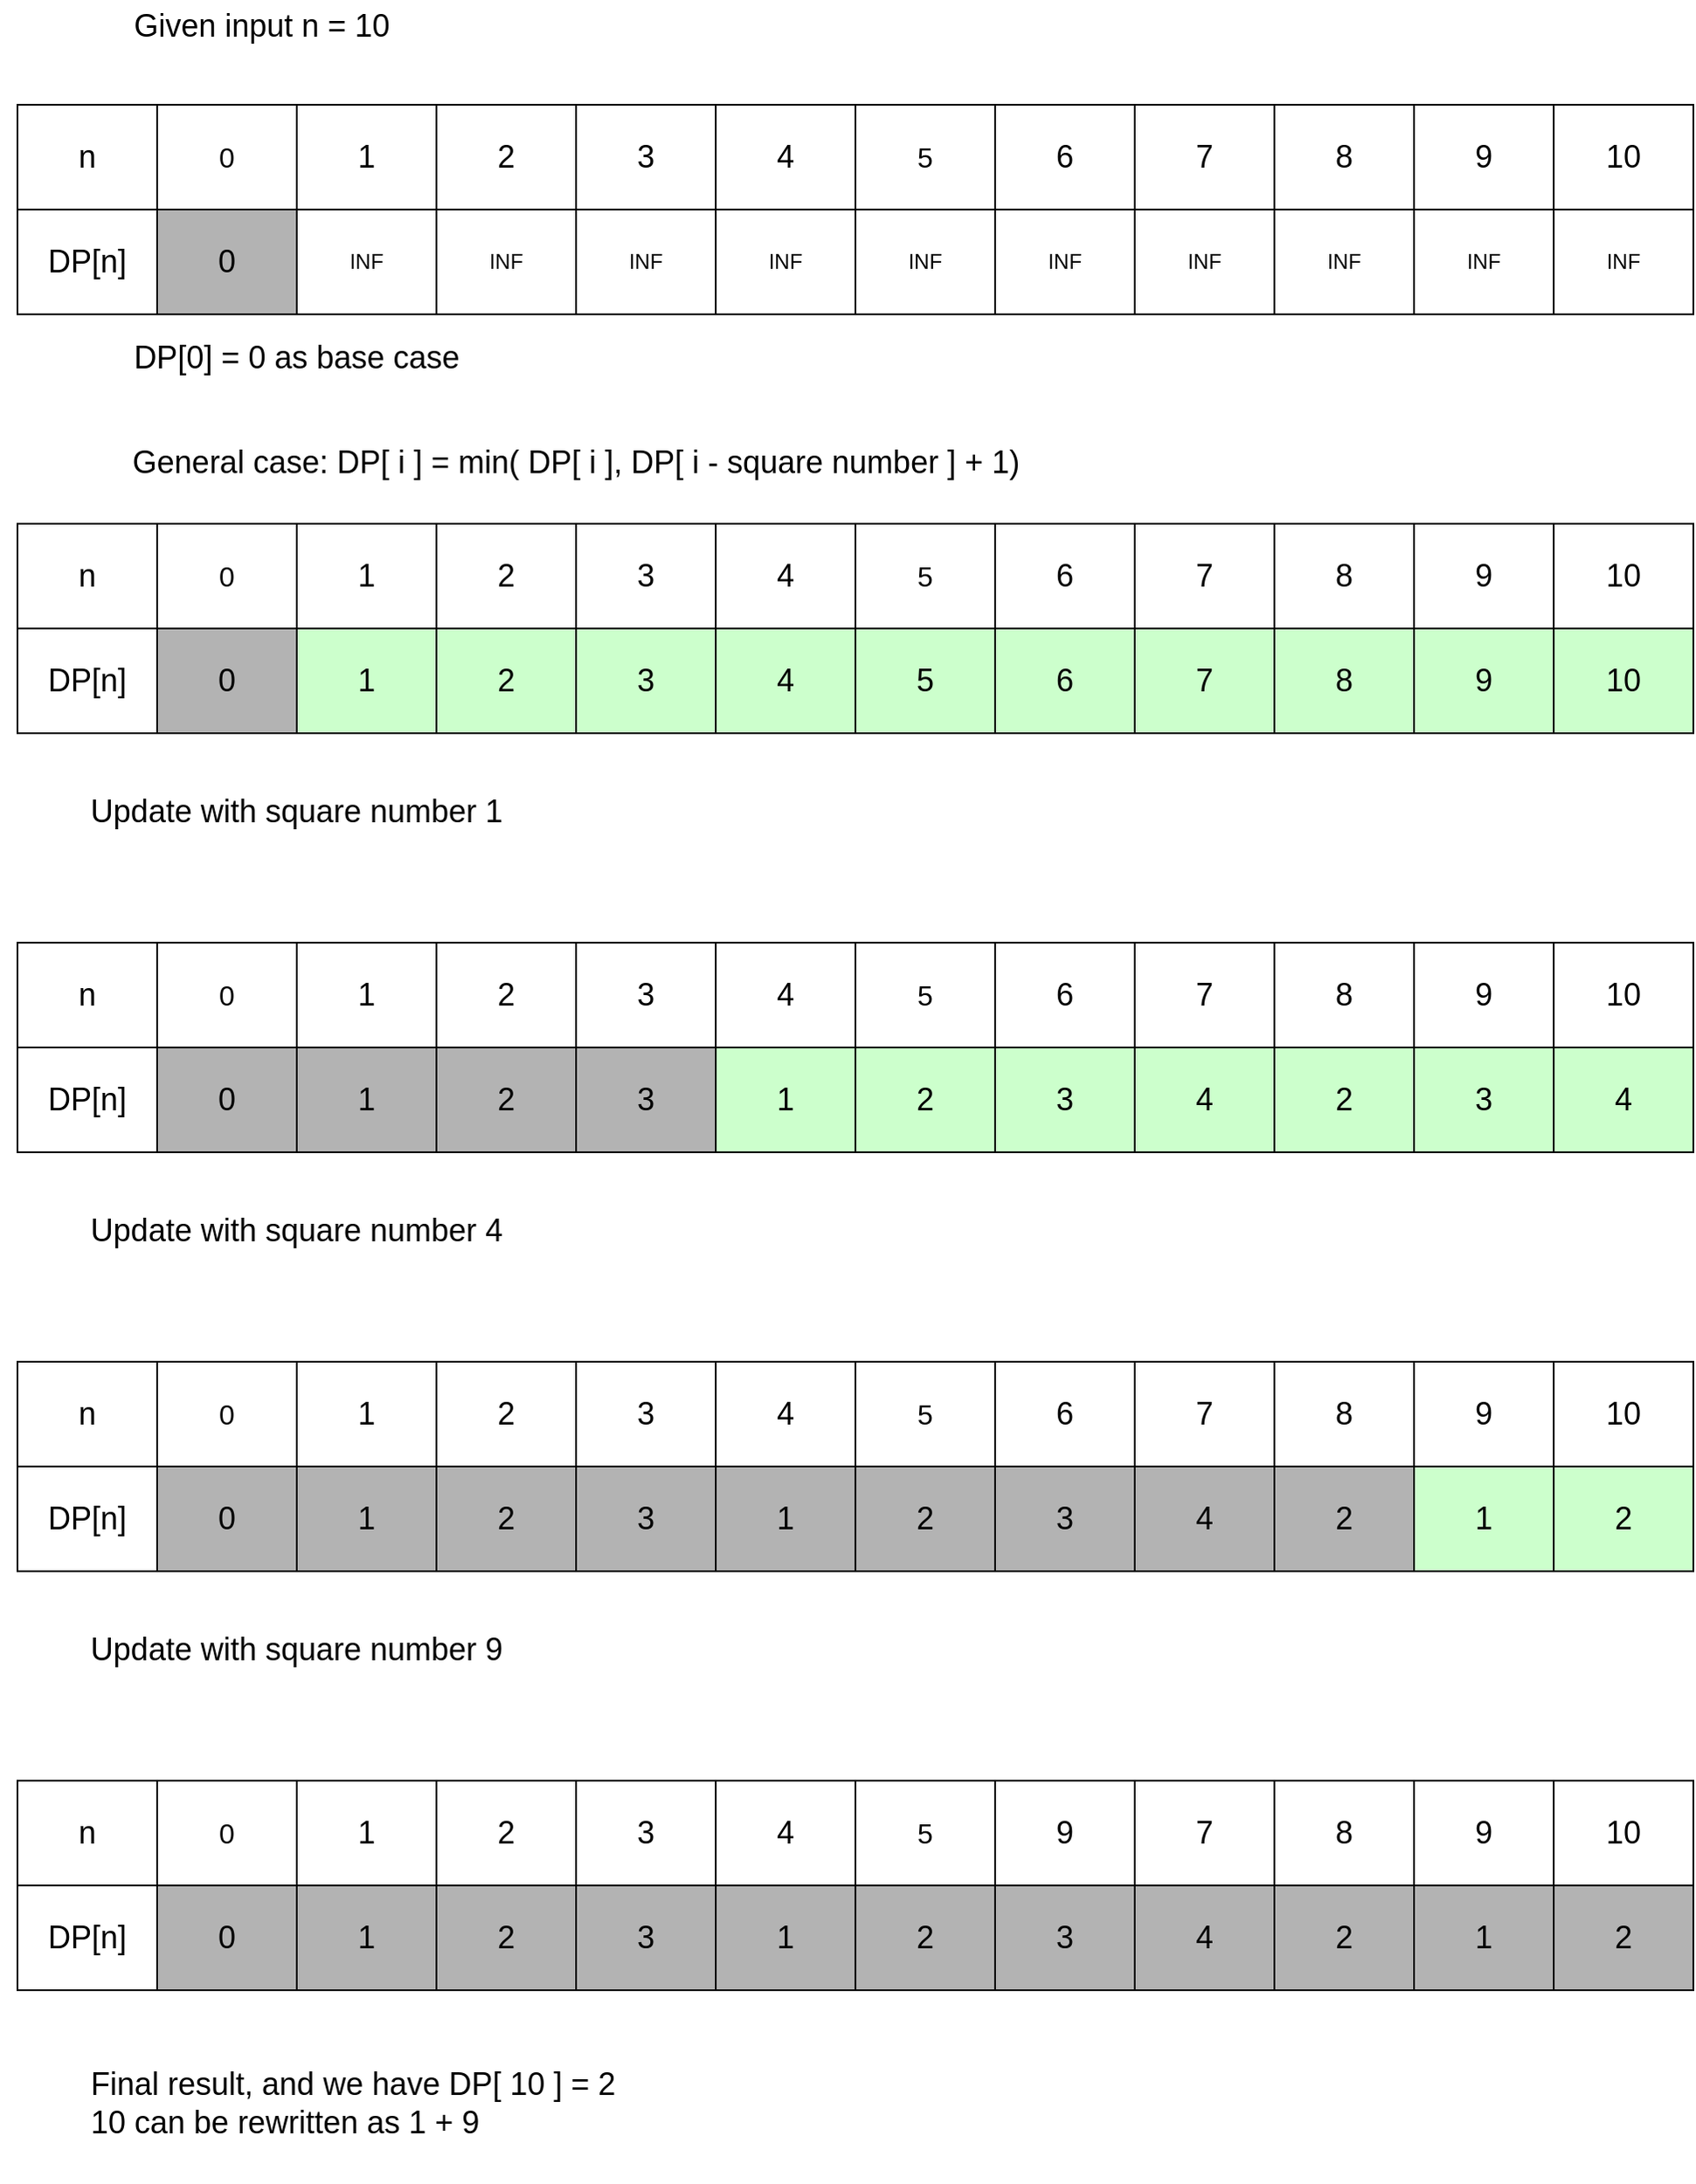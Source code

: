 <mxfile version="20.4.1" type="github">
  <diagram id="bzXkpVeRDAyWLx01-KMB" name="第 1 页">
    <mxGraphModel dx="1391" dy="1848" grid="1" gridSize="10" guides="1" tooltips="1" connect="1" arrows="1" fold="1" page="1" pageScale="1" pageWidth="827" pageHeight="1169" math="0" shadow="0">
      <root>
        <mxCell id="0" />
        <mxCell id="1" parent="0" />
        <mxCell id="HAJfXYV0SiTOhu1iDh2g-1" value="&lt;font size=&quot;3&quot;&gt;0&lt;/font&gt;" style="rounded=0;whiteSpace=wrap;html=1;" vertex="1" parent="1">
          <mxGeometry x="120" y="40" width="80" height="60" as="geometry" />
        </mxCell>
        <mxCell id="HAJfXYV0SiTOhu1iDh2g-2" value="&lt;font style=&quot;font-size: 18px;&quot;&gt;1&lt;/font&gt;" style="rounded=0;whiteSpace=wrap;html=1;" vertex="1" parent="1">
          <mxGeometry x="200" y="40" width="80" height="60" as="geometry" />
        </mxCell>
        <mxCell id="HAJfXYV0SiTOhu1iDh2g-3" value="&lt;font style=&quot;font-size: 18px;&quot;&gt;2&lt;/font&gt;" style="rounded=0;whiteSpace=wrap;html=1;" vertex="1" parent="1">
          <mxGeometry x="280" y="40" width="80" height="60" as="geometry" />
        </mxCell>
        <mxCell id="HAJfXYV0SiTOhu1iDh2g-4" value="&lt;font style=&quot;font-size: 18px;&quot;&gt;3&lt;/font&gt;" style="rounded=0;whiteSpace=wrap;html=1;" vertex="1" parent="1">
          <mxGeometry x="360" y="40" width="80" height="60" as="geometry" />
        </mxCell>
        <mxCell id="HAJfXYV0SiTOhu1iDh2g-5" value="&lt;font style=&quot;font-size: 18px;&quot;&gt;4&lt;/font&gt;" style="rounded=0;whiteSpace=wrap;html=1;" vertex="1" parent="1">
          <mxGeometry x="440" y="40" width="80" height="60" as="geometry" />
        </mxCell>
        <mxCell id="HAJfXYV0SiTOhu1iDh2g-11" value="&lt;font style=&quot;font-size: 18px;&quot;&gt;0&lt;/font&gt;" style="rounded=0;whiteSpace=wrap;html=1;fillColor=#B3B3B3;" vertex="1" parent="1">
          <mxGeometry x="120" y="100" width="80" height="60" as="geometry" />
        </mxCell>
        <mxCell id="HAJfXYV0SiTOhu1iDh2g-12" value="INF" style="rounded=0;whiteSpace=wrap;html=1;" vertex="1" parent="1">
          <mxGeometry x="200" y="100" width="80" height="60" as="geometry" />
        </mxCell>
        <mxCell id="HAJfXYV0SiTOhu1iDh2g-13" value="INF" style="rounded=0;whiteSpace=wrap;html=1;" vertex="1" parent="1">
          <mxGeometry x="280" y="100" width="80" height="60" as="geometry" />
        </mxCell>
        <mxCell id="HAJfXYV0SiTOhu1iDh2g-21" value="&lt;font style=&quot;font-size: 18px;&quot;&gt;n&lt;/font&gt;" style="rounded=0;whiteSpace=wrap;html=1;" vertex="1" parent="1">
          <mxGeometry x="40" y="40" width="80" height="60" as="geometry" />
        </mxCell>
        <mxCell id="HAJfXYV0SiTOhu1iDh2g-22" value="&lt;font style=&quot;font-size: 18px;&quot;&gt;DP[n]&lt;/font&gt;" style="rounded=0;whiteSpace=wrap;html=1;" vertex="1" parent="1">
          <mxGeometry x="40" y="100" width="80" height="60" as="geometry" />
        </mxCell>
        <mxCell id="HAJfXYV0SiTOhu1iDh2g-23" value="&lt;font size=&quot;3&quot;&gt;5&lt;/font&gt;" style="rounded=0;whiteSpace=wrap;html=1;" vertex="1" parent="1">
          <mxGeometry x="520" y="40" width="80" height="60" as="geometry" />
        </mxCell>
        <mxCell id="HAJfXYV0SiTOhu1iDh2g-24" value="&lt;font style=&quot;font-size: 18px;&quot;&gt;6&lt;/font&gt;" style="rounded=0;whiteSpace=wrap;html=1;" vertex="1" parent="1">
          <mxGeometry x="600" y="40" width="80" height="60" as="geometry" />
        </mxCell>
        <mxCell id="HAJfXYV0SiTOhu1iDh2g-25" value="&lt;font style=&quot;font-size: 18px;&quot;&gt;7&lt;/font&gt;" style="rounded=0;whiteSpace=wrap;html=1;" vertex="1" parent="1">
          <mxGeometry x="680" y="40" width="80" height="60" as="geometry" />
        </mxCell>
        <mxCell id="HAJfXYV0SiTOhu1iDh2g-26" value="&lt;font style=&quot;font-size: 18px;&quot;&gt;8&lt;/font&gt;" style="rounded=0;whiteSpace=wrap;html=1;" vertex="1" parent="1">
          <mxGeometry x="760" y="40" width="80" height="60" as="geometry" />
        </mxCell>
        <mxCell id="HAJfXYV0SiTOhu1iDh2g-27" value="&lt;font style=&quot;font-size: 18px;&quot;&gt;9&lt;/font&gt;" style="rounded=0;whiteSpace=wrap;html=1;" vertex="1" parent="1">
          <mxGeometry x="840" y="40" width="80" height="60" as="geometry" />
        </mxCell>
        <mxCell id="HAJfXYV0SiTOhu1iDh2g-33" value="INF" style="rounded=0;whiteSpace=wrap;html=1;" vertex="1" parent="1">
          <mxGeometry x="360" y="100" width="80" height="60" as="geometry" />
        </mxCell>
        <mxCell id="HAJfXYV0SiTOhu1iDh2g-34" value="INF" style="rounded=0;whiteSpace=wrap;html=1;" vertex="1" parent="1">
          <mxGeometry x="440" y="100" width="80" height="60" as="geometry" />
        </mxCell>
        <mxCell id="HAJfXYV0SiTOhu1iDh2g-35" value="INF" style="rounded=0;whiteSpace=wrap;html=1;" vertex="1" parent="1">
          <mxGeometry x="520" y="100" width="80" height="60" as="geometry" />
        </mxCell>
        <mxCell id="HAJfXYV0SiTOhu1iDh2g-36" value="INF" style="rounded=0;whiteSpace=wrap;html=1;" vertex="1" parent="1">
          <mxGeometry x="600" y="100" width="80" height="60" as="geometry" />
        </mxCell>
        <mxCell id="HAJfXYV0SiTOhu1iDh2g-37" value="INF" style="rounded=0;whiteSpace=wrap;html=1;" vertex="1" parent="1">
          <mxGeometry x="680" y="100" width="80" height="60" as="geometry" />
        </mxCell>
        <mxCell id="HAJfXYV0SiTOhu1iDh2g-38" value="INF" style="rounded=0;whiteSpace=wrap;html=1;" vertex="1" parent="1">
          <mxGeometry x="760" y="100" width="80" height="60" as="geometry" />
        </mxCell>
        <mxCell id="HAJfXYV0SiTOhu1iDh2g-39" value="INF" style="rounded=0;whiteSpace=wrap;html=1;" vertex="1" parent="1">
          <mxGeometry x="840" y="100" width="80" height="60" as="geometry" />
        </mxCell>
        <mxCell id="HAJfXYV0SiTOhu1iDh2g-41" value="&lt;font size=&quot;3&quot;&gt;0&lt;/font&gt;" style="rounded=0;whiteSpace=wrap;html=1;" vertex="1" parent="1">
          <mxGeometry x="120" y="280" width="80" height="60" as="geometry" />
        </mxCell>
        <mxCell id="HAJfXYV0SiTOhu1iDh2g-42" value="&lt;font style=&quot;font-size: 18px;&quot;&gt;1&lt;/font&gt;" style="rounded=0;whiteSpace=wrap;html=1;" vertex="1" parent="1">
          <mxGeometry x="200" y="280" width="80" height="60" as="geometry" />
        </mxCell>
        <mxCell id="HAJfXYV0SiTOhu1iDh2g-43" value="&lt;font style=&quot;font-size: 18px;&quot;&gt;2&lt;/font&gt;" style="rounded=0;whiteSpace=wrap;html=1;" vertex="1" parent="1">
          <mxGeometry x="280" y="280" width="80" height="60" as="geometry" />
        </mxCell>
        <mxCell id="HAJfXYV0SiTOhu1iDh2g-44" value="&lt;font style=&quot;font-size: 18px;&quot;&gt;3&lt;/font&gt;" style="rounded=0;whiteSpace=wrap;html=1;" vertex="1" parent="1">
          <mxGeometry x="360" y="280" width="80" height="60" as="geometry" />
        </mxCell>
        <mxCell id="HAJfXYV0SiTOhu1iDh2g-45" value="&lt;font style=&quot;font-size: 18px;&quot;&gt;4&lt;/font&gt;" style="rounded=0;whiteSpace=wrap;html=1;" vertex="1" parent="1">
          <mxGeometry x="440" y="280" width="80" height="60" as="geometry" />
        </mxCell>
        <mxCell id="HAJfXYV0SiTOhu1iDh2g-46" value="&lt;font style=&quot;font-size: 18px;&quot;&gt;0&lt;/font&gt;" style="rounded=0;whiteSpace=wrap;html=1;fillColor=#B3B3B3;" vertex="1" parent="1">
          <mxGeometry x="120" y="340" width="80" height="60" as="geometry" />
        </mxCell>
        <mxCell id="HAJfXYV0SiTOhu1iDh2g-47" value="&lt;font style=&quot;font-size: 18px;&quot;&gt;1&lt;/font&gt;" style="rounded=0;whiteSpace=wrap;html=1;fillColor=#CCFFCC;" vertex="1" parent="1">
          <mxGeometry x="200" y="340" width="80" height="60" as="geometry" />
        </mxCell>
        <mxCell id="HAJfXYV0SiTOhu1iDh2g-48" value="&lt;font style=&quot;font-size: 18px;&quot;&gt;2&lt;/font&gt;" style="rounded=0;whiteSpace=wrap;html=1;fillColor=#CCFFCC;" vertex="1" parent="1">
          <mxGeometry x="280" y="340" width="80" height="60" as="geometry" />
        </mxCell>
        <mxCell id="HAJfXYV0SiTOhu1iDh2g-49" value="&lt;font style=&quot;font-size: 18px;&quot;&gt;n&lt;/font&gt;" style="rounded=0;whiteSpace=wrap;html=1;" vertex="1" parent="1">
          <mxGeometry x="40" y="280" width="80" height="60" as="geometry" />
        </mxCell>
        <mxCell id="HAJfXYV0SiTOhu1iDh2g-50" value="&lt;font style=&quot;font-size: 18px;&quot;&gt;DP[n]&lt;/font&gt;" style="rounded=0;whiteSpace=wrap;html=1;" vertex="1" parent="1">
          <mxGeometry x="40" y="340" width="80" height="60" as="geometry" />
        </mxCell>
        <mxCell id="HAJfXYV0SiTOhu1iDh2g-51" value="&lt;font size=&quot;3&quot;&gt;5&lt;/font&gt;" style="rounded=0;whiteSpace=wrap;html=1;" vertex="1" parent="1">
          <mxGeometry x="520" y="280" width="80" height="60" as="geometry" />
        </mxCell>
        <mxCell id="HAJfXYV0SiTOhu1iDh2g-52" value="&lt;font style=&quot;font-size: 18px;&quot;&gt;6&lt;/font&gt;" style="rounded=0;whiteSpace=wrap;html=1;" vertex="1" parent="1">
          <mxGeometry x="600" y="280" width="80" height="60" as="geometry" />
        </mxCell>
        <mxCell id="HAJfXYV0SiTOhu1iDh2g-53" value="&lt;font style=&quot;font-size: 18px;&quot;&gt;7&lt;/font&gt;" style="rounded=0;whiteSpace=wrap;html=1;" vertex="1" parent="1">
          <mxGeometry x="680" y="280" width="80" height="60" as="geometry" />
        </mxCell>
        <mxCell id="HAJfXYV0SiTOhu1iDh2g-54" value="&lt;font style=&quot;font-size: 18px;&quot;&gt;8&lt;/font&gt;" style="rounded=0;whiteSpace=wrap;html=1;" vertex="1" parent="1">
          <mxGeometry x="760" y="280" width="80" height="60" as="geometry" />
        </mxCell>
        <mxCell id="HAJfXYV0SiTOhu1iDh2g-55" value="&lt;font style=&quot;font-size: 18px;&quot;&gt;9&lt;/font&gt;" style="rounded=0;whiteSpace=wrap;html=1;" vertex="1" parent="1">
          <mxGeometry x="840" y="280" width="80" height="60" as="geometry" />
        </mxCell>
        <mxCell id="HAJfXYV0SiTOhu1iDh2g-56" value="&lt;font style=&quot;font-size: 18px;&quot;&gt;3&lt;/font&gt;" style="rounded=0;whiteSpace=wrap;html=1;fillColor=#CCFFCC;" vertex="1" parent="1">
          <mxGeometry x="360" y="340" width="80" height="60" as="geometry" />
        </mxCell>
        <mxCell id="HAJfXYV0SiTOhu1iDh2g-63" value="Update with square number 1" style="text;html=1;strokeColor=none;fillColor=none;align=center;verticalAlign=middle;whiteSpace=wrap;rounded=0;fontSize=18;" vertex="1" parent="1">
          <mxGeometry x="50" y="430" width="300" height="30" as="geometry" />
        </mxCell>
        <mxCell id="HAJfXYV0SiTOhu1iDh2g-64" value="&lt;font style=&quot;font-size: 18px;&quot;&gt;4&lt;/font&gt;" style="rounded=0;whiteSpace=wrap;html=1;fillColor=#CCFFCC;" vertex="1" parent="1">
          <mxGeometry x="440" y="340" width="80" height="60" as="geometry" />
        </mxCell>
        <mxCell id="HAJfXYV0SiTOhu1iDh2g-65" value="&lt;font style=&quot;font-size: 18px;&quot;&gt;5&lt;/font&gt;" style="rounded=0;whiteSpace=wrap;html=1;fillColor=#CCFFCC;" vertex="1" parent="1">
          <mxGeometry x="520" y="340" width="80" height="60" as="geometry" />
        </mxCell>
        <mxCell id="HAJfXYV0SiTOhu1iDh2g-66" value="&lt;font style=&quot;font-size: 18px;&quot;&gt;6&lt;/font&gt;" style="rounded=0;whiteSpace=wrap;html=1;fillColor=#CCFFCC;" vertex="1" parent="1">
          <mxGeometry x="600" y="340" width="80" height="60" as="geometry" />
        </mxCell>
        <mxCell id="HAJfXYV0SiTOhu1iDh2g-67" value="&lt;font style=&quot;font-size: 18px;&quot;&gt;7&lt;/font&gt;" style="rounded=0;whiteSpace=wrap;html=1;fillColor=#CCFFCC;" vertex="1" parent="1">
          <mxGeometry x="680" y="340" width="80" height="60" as="geometry" />
        </mxCell>
        <mxCell id="HAJfXYV0SiTOhu1iDh2g-68" value="&lt;font style=&quot;font-size: 18px;&quot;&gt;8&lt;/font&gt;" style="rounded=0;whiteSpace=wrap;html=1;fillColor=#CCFFCC;" vertex="1" parent="1">
          <mxGeometry x="760" y="340" width="80" height="60" as="geometry" />
        </mxCell>
        <mxCell id="HAJfXYV0SiTOhu1iDh2g-69" value="&lt;font style=&quot;font-size: 18px;&quot;&gt;9&lt;/font&gt;" style="rounded=0;whiteSpace=wrap;html=1;fillColor=#CCFFCC;" vertex="1" parent="1">
          <mxGeometry x="840" y="340" width="80" height="60" as="geometry" />
        </mxCell>
        <mxCell id="HAJfXYV0SiTOhu1iDh2g-70" value="&lt;font size=&quot;3&quot;&gt;0&lt;/font&gt;" style="rounded=0;whiteSpace=wrap;html=1;" vertex="1" parent="1">
          <mxGeometry x="120" y="520" width="80" height="60" as="geometry" />
        </mxCell>
        <mxCell id="HAJfXYV0SiTOhu1iDh2g-71" value="&lt;font style=&quot;font-size: 18px;&quot;&gt;1&lt;/font&gt;" style="rounded=0;whiteSpace=wrap;html=1;" vertex="1" parent="1">
          <mxGeometry x="200" y="520" width="80" height="60" as="geometry" />
        </mxCell>
        <mxCell id="HAJfXYV0SiTOhu1iDh2g-72" value="&lt;font style=&quot;font-size: 18px;&quot;&gt;2&lt;/font&gt;" style="rounded=0;whiteSpace=wrap;html=1;" vertex="1" parent="1">
          <mxGeometry x="280" y="520" width="80" height="60" as="geometry" />
        </mxCell>
        <mxCell id="HAJfXYV0SiTOhu1iDh2g-73" value="&lt;font style=&quot;font-size: 18px;&quot;&gt;3&lt;/font&gt;" style="rounded=0;whiteSpace=wrap;html=1;" vertex="1" parent="1">
          <mxGeometry x="360" y="520" width="80" height="60" as="geometry" />
        </mxCell>
        <mxCell id="HAJfXYV0SiTOhu1iDh2g-74" value="&lt;font style=&quot;font-size: 18px;&quot;&gt;4&lt;/font&gt;" style="rounded=0;whiteSpace=wrap;html=1;" vertex="1" parent="1">
          <mxGeometry x="440" y="520" width="80" height="60" as="geometry" />
        </mxCell>
        <mxCell id="HAJfXYV0SiTOhu1iDh2g-75" value="&lt;font style=&quot;font-size: 18px;&quot;&gt;0&lt;/font&gt;" style="rounded=0;whiteSpace=wrap;html=1;fillColor=#B3B3B3;" vertex="1" parent="1">
          <mxGeometry x="120" y="580" width="80" height="60" as="geometry" />
        </mxCell>
        <mxCell id="HAJfXYV0SiTOhu1iDh2g-76" value="&lt;font style=&quot;font-size: 18px;&quot;&gt;1&lt;/font&gt;" style="rounded=0;whiteSpace=wrap;html=1;fillColor=#B3B3B3;" vertex="1" parent="1">
          <mxGeometry x="200" y="580" width="80" height="60" as="geometry" />
        </mxCell>
        <mxCell id="HAJfXYV0SiTOhu1iDh2g-77" value="&lt;font style=&quot;font-size: 18px;&quot;&gt;2&lt;/font&gt;" style="rounded=0;whiteSpace=wrap;html=1;fillColor=#B3B3B3;" vertex="1" parent="1">
          <mxGeometry x="280" y="580" width="80" height="60" as="geometry" />
        </mxCell>
        <mxCell id="HAJfXYV0SiTOhu1iDh2g-78" value="&lt;font style=&quot;font-size: 18px;&quot;&gt;n&lt;/font&gt;" style="rounded=0;whiteSpace=wrap;html=1;" vertex="1" parent="1">
          <mxGeometry x="40" y="520" width="80" height="60" as="geometry" />
        </mxCell>
        <mxCell id="HAJfXYV0SiTOhu1iDh2g-79" value="&lt;font style=&quot;font-size: 18px;&quot;&gt;DP[n]&lt;/font&gt;" style="rounded=0;whiteSpace=wrap;html=1;" vertex="1" parent="1">
          <mxGeometry x="40" y="580" width="80" height="60" as="geometry" />
        </mxCell>
        <mxCell id="HAJfXYV0SiTOhu1iDh2g-80" value="&lt;font size=&quot;3&quot;&gt;5&lt;/font&gt;" style="rounded=0;whiteSpace=wrap;html=1;" vertex="1" parent="1">
          <mxGeometry x="520" y="520" width="80" height="60" as="geometry" />
        </mxCell>
        <mxCell id="HAJfXYV0SiTOhu1iDh2g-81" value="&lt;font style=&quot;font-size: 18px;&quot;&gt;6&lt;/font&gt;" style="rounded=0;whiteSpace=wrap;html=1;" vertex="1" parent="1">
          <mxGeometry x="600" y="520" width="80" height="60" as="geometry" />
        </mxCell>
        <mxCell id="HAJfXYV0SiTOhu1iDh2g-82" value="&lt;font style=&quot;font-size: 18px;&quot;&gt;7&lt;/font&gt;" style="rounded=0;whiteSpace=wrap;html=1;" vertex="1" parent="1">
          <mxGeometry x="680" y="520" width="80" height="60" as="geometry" />
        </mxCell>
        <mxCell id="HAJfXYV0SiTOhu1iDh2g-83" value="&lt;font style=&quot;font-size: 18px;&quot;&gt;8&lt;/font&gt;" style="rounded=0;whiteSpace=wrap;html=1;" vertex="1" parent="1">
          <mxGeometry x="760" y="520" width="80" height="60" as="geometry" />
        </mxCell>
        <mxCell id="HAJfXYV0SiTOhu1iDh2g-84" value="&lt;font style=&quot;font-size: 18px;&quot;&gt;9&lt;/font&gt;" style="rounded=0;whiteSpace=wrap;html=1;" vertex="1" parent="1">
          <mxGeometry x="840" y="520" width="80" height="60" as="geometry" />
        </mxCell>
        <mxCell id="HAJfXYV0SiTOhu1iDh2g-85" value="&lt;font style=&quot;font-size: 18px;&quot;&gt;3&lt;/font&gt;" style="rounded=0;whiteSpace=wrap;html=1;fillColor=#B3B3B3;" vertex="1" parent="1">
          <mxGeometry x="360" y="580" width="80" height="60" as="geometry" />
        </mxCell>
        <mxCell id="HAJfXYV0SiTOhu1iDh2g-87" value="&lt;font style=&quot;font-size: 18px;&quot;&gt;1&lt;/font&gt;" style="rounded=0;whiteSpace=wrap;html=1;fillColor=#CCFFCC;" vertex="1" parent="1">
          <mxGeometry x="440" y="580" width="80" height="60" as="geometry" />
        </mxCell>
        <mxCell id="HAJfXYV0SiTOhu1iDh2g-88" value="&lt;font style=&quot;font-size: 18px;&quot;&gt;2&lt;/font&gt;" style="rounded=0;whiteSpace=wrap;html=1;fillColor=#CCFFCC;" vertex="1" parent="1">
          <mxGeometry x="520" y="580" width="80" height="60" as="geometry" />
        </mxCell>
        <mxCell id="HAJfXYV0SiTOhu1iDh2g-89" value="&lt;font style=&quot;font-size: 18px;&quot;&gt;3&lt;/font&gt;" style="rounded=0;whiteSpace=wrap;html=1;fillColor=#CCFFCC;" vertex="1" parent="1">
          <mxGeometry x="600" y="580" width="80" height="60" as="geometry" />
        </mxCell>
        <mxCell id="HAJfXYV0SiTOhu1iDh2g-90" value="&lt;font style=&quot;font-size: 18px;&quot;&gt;4&lt;/font&gt;" style="rounded=0;whiteSpace=wrap;html=1;fillColor=#CCFFCC;" vertex="1" parent="1">
          <mxGeometry x="680" y="580" width="80" height="60" as="geometry" />
        </mxCell>
        <mxCell id="HAJfXYV0SiTOhu1iDh2g-91" value="&lt;font style=&quot;font-size: 18px;&quot;&gt;2&lt;/font&gt;" style="rounded=0;whiteSpace=wrap;html=1;fillColor=#CCFFCC;" vertex="1" parent="1">
          <mxGeometry x="760" y="580" width="80" height="60" as="geometry" />
        </mxCell>
        <mxCell id="HAJfXYV0SiTOhu1iDh2g-92" value="&lt;font style=&quot;font-size: 18px;&quot;&gt;3&lt;/font&gt;" style="rounded=0;whiteSpace=wrap;html=1;fillColor=#CCFFCC;" vertex="1" parent="1">
          <mxGeometry x="840" y="580" width="80" height="60" as="geometry" />
        </mxCell>
        <mxCell id="HAJfXYV0SiTOhu1iDh2g-93" value="Update with square number 4" style="text;html=1;strokeColor=none;fillColor=none;align=center;verticalAlign=middle;whiteSpace=wrap;rounded=0;fontSize=18;" vertex="1" parent="1">
          <mxGeometry x="50" y="670" width="300" height="30" as="geometry" />
        </mxCell>
        <mxCell id="HAJfXYV0SiTOhu1iDh2g-94" value="DP[0] = 0 as base case" style="text;html=1;strokeColor=none;fillColor=none;align=center;verticalAlign=middle;whiteSpace=wrap;rounded=0;fontSize=18;" vertex="1" parent="1">
          <mxGeometry x="50" y="170" width="300" height="30" as="geometry" />
        </mxCell>
        <mxCell id="HAJfXYV0SiTOhu1iDh2g-95" value="&lt;font size=&quot;3&quot;&gt;0&lt;/font&gt;" style="rounded=0;whiteSpace=wrap;html=1;" vertex="1" parent="1">
          <mxGeometry x="120" y="760" width="80" height="60" as="geometry" />
        </mxCell>
        <mxCell id="HAJfXYV0SiTOhu1iDh2g-96" value="&lt;font style=&quot;font-size: 18px;&quot;&gt;1&lt;/font&gt;" style="rounded=0;whiteSpace=wrap;html=1;" vertex="1" parent="1">
          <mxGeometry x="200" y="760" width="80" height="60" as="geometry" />
        </mxCell>
        <mxCell id="HAJfXYV0SiTOhu1iDh2g-97" value="&lt;font style=&quot;font-size: 18px;&quot;&gt;2&lt;/font&gt;" style="rounded=0;whiteSpace=wrap;html=1;" vertex="1" parent="1">
          <mxGeometry x="280" y="760" width="80" height="60" as="geometry" />
        </mxCell>
        <mxCell id="HAJfXYV0SiTOhu1iDh2g-98" value="&lt;font style=&quot;font-size: 18px;&quot;&gt;3&lt;/font&gt;" style="rounded=0;whiteSpace=wrap;html=1;" vertex="1" parent="1">
          <mxGeometry x="360" y="760" width="80" height="60" as="geometry" />
        </mxCell>
        <mxCell id="HAJfXYV0SiTOhu1iDh2g-99" value="&lt;font style=&quot;font-size: 18px;&quot;&gt;4&lt;/font&gt;" style="rounded=0;whiteSpace=wrap;html=1;" vertex="1" parent="1">
          <mxGeometry x="440" y="760" width="80" height="60" as="geometry" />
        </mxCell>
        <mxCell id="HAJfXYV0SiTOhu1iDh2g-100" value="&lt;font style=&quot;font-size: 18px;&quot;&gt;0&lt;/font&gt;" style="rounded=0;whiteSpace=wrap;html=1;fillColor=#B3B3B3;" vertex="1" parent="1">
          <mxGeometry x="120" y="820" width="80" height="60" as="geometry" />
        </mxCell>
        <mxCell id="HAJfXYV0SiTOhu1iDh2g-101" value="&lt;font style=&quot;font-size: 18px;&quot;&gt;1&lt;/font&gt;" style="rounded=0;whiteSpace=wrap;html=1;fillColor=#B3B3B3;" vertex="1" parent="1">
          <mxGeometry x="200" y="820" width="80" height="60" as="geometry" />
        </mxCell>
        <mxCell id="HAJfXYV0SiTOhu1iDh2g-102" value="&lt;font style=&quot;font-size: 18px;&quot;&gt;2&lt;/font&gt;" style="rounded=0;whiteSpace=wrap;html=1;fillColor=#B3B3B3;" vertex="1" parent="1">
          <mxGeometry x="280" y="820" width="80" height="60" as="geometry" />
        </mxCell>
        <mxCell id="HAJfXYV0SiTOhu1iDh2g-103" value="&lt;font style=&quot;font-size: 18px;&quot;&gt;n&lt;/font&gt;" style="rounded=0;whiteSpace=wrap;html=1;" vertex="1" parent="1">
          <mxGeometry x="40" y="760" width="80" height="60" as="geometry" />
        </mxCell>
        <mxCell id="HAJfXYV0SiTOhu1iDh2g-104" value="&lt;font style=&quot;font-size: 18px;&quot;&gt;DP[n]&lt;/font&gt;" style="rounded=0;whiteSpace=wrap;html=1;" vertex="1" parent="1">
          <mxGeometry x="40" y="820" width="80" height="60" as="geometry" />
        </mxCell>
        <mxCell id="HAJfXYV0SiTOhu1iDh2g-105" value="&lt;font size=&quot;3&quot;&gt;5&lt;/font&gt;" style="rounded=0;whiteSpace=wrap;html=1;" vertex="1" parent="1">
          <mxGeometry x="520" y="760" width="80" height="60" as="geometry" />
        </mxCell>
        <mxCell id="HAJfXYV0SiTOhu1iDh2g-106" value="&lt;font style=&quot;font-size: 18px;&quot;&gt;6&lt;/font&gt;" style="rounded=0;whiteSpace=wrap;html=1;" vertex="1" parent="1">
          <mxGeometry x="600" y="760" width="80" height="60" as="geometry" />
        </mxCell>
        <mxCell id="HAJfXYV0SiTOhu1iDh2g-107" value="&lt;font style=&quot;font-size: 18px;&quot;&gt;7&lt;/font&gt;" style="rounded=0;whiteSpace=wrap;html=1;" vertex="1" parent="1">
          <mxGeometry x="680" y="760" width="80" height="60" as="geometry" />
        </mxCell>
        <mxCell id="HAJfXYV0SiTOhu1iDh2g-108" value="&lt;font style=&quot;font-size: 18px;&quot;&gt;8&lt;/font&gt;" style="rounded=0;whiteSpace=wrap;html=1;" vertex="1" parent="1">
          <mxGeometry x="760" y="760" width="80" height="60" as="geometry" />
        </mxCell>
        <mxCell id="HAJfXYV0SiTOhu1iDh2g-109" value="&lt;font style=&quot;font-size: 18px;&quot;&gt;9&lt;/font&gt;" style="rounded=0;whiteSpace=wrap;html=1;" vertex="1" parent="1">
          <mxGeometry x="840" y="760" width="80" height="60" as="geometry" />
        </mxCell>
        <mxCell id="HAJfXYV0SiTOhu1iDh2g-110" value="&lt;font style=&quot;font-size: 18px;&quot;&gt;3&lt;/font&gt;" style="rounded=0;whiteSpace=wrap;html=1;fillColor=#B3B3B3;" vertex="1" parent="1">
          <mxGeometry x="360" y="820" width="80" height="60" as="geometry" />
        </mxCell>
        <mxCell id="HAJfXYV0SiTOhu1iDh2g-111" value="&lt;font style=&quot;font-size: 18px;&quot;&gt;1&lt;/font&gt;" style="rounded=0;whiteSpace=wrap;html=1;fillColor=#B3B3B3;" vertex="1" parent="1">
          <mxGeometry x="440" y="820" width="80" height="60" as="geometry" />
        </mxCell>
        <mxCell id="HAJfXYV0SiTOhu1iDh2g-112" value="&lt;font style=&quot;font-size: 18px;&quot;&gt;2&lt;/font&gt;" style="rounded=0;whiteSpace=wrap;html=1;fillColor=#B3B3B3;" vertex="1" parent="1">
          <mxGeometry x="520" y="820" width="80" height="60" as="geometry" />
        </mxCell>
        <mxCell id="HAJfXYV0SiTOhu1iDh2g-113" value="&lt;font style=&quot;font-size: 18px;&quot;&gt;3&lt;/font&gt;" style="rounded=0;whiteSpace=wrap;html=1;fillColor=#B3B3B3;" vertex="1" parent="1">
          <mxGeometry x="600" y="820" width="80" height="60" as="geometry" />
        </mxCell>
        <mxCell id="HAJfXYV0SiTOhu1iDh2g-114" value="&lt;font style=&quot;font-size: 18px;&quot;&gt;4&lt;/font&gt;" style="rounded=0;whiteSpace=wrap;html=1;fillColor=#B3B3B3;" vertex="1" parent="1">
          <mxGeometry x="680" y="820" width="80" height="60" as="geometry" />
        </mxCell>
        <mxCell id="HAJfXYV0SiTOhu1iDh2g-115" value="&lt;font style=&quot;font-size: 18px;&quot;&gt;2&lt;/font&gt;" style="rounded=0;whiteSpace=wrap;html=1;fillColor=#B3B3B3;" vertex="1" parent="1">
          <mxGeometry x="760" y="820" width="80" height="60" as="geometry" />
        </mxCell>
        <mxCell id="HAJfXYV0SiTOhu1iDh2g-116" value="&lt;font style=&quot;font-size: 18px;&quot;&gt;1&lt;/font&gt;" style="rounded=0;whiteSpace=wrap;html=1;fillColor=#CCFFCC;" vertex="1" parent="1">
          <mxGeometry x="840" y="820" width="80" height="60" as="geometry" />
        </mxCell>
        <mxCell id="HAJfXYV0SiTOhu1iDh2g-117" value="Update with square number 9" style="text;html=1;strokeColor=none;fillColor=none;align=center;verticalAlign=middle;whiteSpace=wrap;rounded=0;fontSize=18;" vertex="1" parent="1">
          <mxGeometry x="50" y="910" width="300" height="30" as="geometry" />
        </mxCell>
        <mxCell id="HAJfXYV0SiTOhu1iDh2g-118" value="&lt;font size=&quot;3&quot;&gt;0&lt;/font&gt;" style="rounded=0;whiteSpace=wrap;html=1;" vertex="1" parent="1">
          <mxGeometry x="120" y="1000" width="80" height="60" as="geometry" />
        </mxCell>
        <mxCell id="HAJfXYV0SiTOhu1iDh2g-119" value="&lt;font style=&quot;font-size: 18px;&quot;&gt;1&lt;/font&gt;" style="rounded=0;whiteSpace=wrap;html=1;" vertex="1" parent="1">
          <mxGeometry x="200" y="1000" width="80" height="60" as="geometry" />
        </mxCell>
        <mxCell id="HAJfXYV0SiTOhu1iDh2g-120" value="&lt;font style=&quot;font-size: 18px;&quot;&gt;2&lt;/font&gt;" style="rounded=0;whiteSpace=wrap;html=1;" vertex="1" parent="1">
          <mxGeometry x="280" y="1000" width="80" height="60" as="geometry" />
        </mxCell>
        <mxCell id="HAJfXYV0SiTOhu1iDh2g-121" value="&lt;font style=&quot;font-size: 18px;&quot;&gt;3&lt;/font&gt;" style="rounded=0;whiteSpace=wrap;html=1;" vertex="1" parent="1">
          <mxGeometry x="360" y="1000" width="80" height="60" as="geometry" />
        </mxCell>
        <mxCell id="HAJfXYV0SiTOhu1iDh2g-122" value="&lt;font style=&quot;font-size: 18px;&quot;&gt;4&lt;/font&gt;" style="rounded=0;whiteSpace=wrap;html=1;" vertex="1" parent="1">
          <mxGeometry x="440" y="1000" width="80" height="60" as="geometry" />
        </mxCell>
        <mxCell id="HAJfXYV0SiTOhu1iDh2g-123" value="&lt;font style=&quot;font-size: 18px;&quot;&gt;0&lt;/font&gt;" style="rounded=0;whiteSpace=wrap;html=1;fillColor=#B3B3B3;" vertex="1" parent="1">
          <mxGeometry x="120" y="1060" width="80" height="60" as="geometry" />
        </mxCell>
        <mxCell id="HAJfXYV0SiTOhu1iDh2g-124" value="&lt;font style=&quot;font-size: 18px;&quot;&gt;1&lt;/font&gt;" style="rounded=0;whiteSpace=wrap;html=1;fillColor=#B3B3B3;" vertex="1" parent="1">
          <mxGeometry x="200" y="1060" width="80" height="60" as="geometry" />
        </mxCell>
        <mxCell id="HAJfXYV0SiTOhu1iDh2g-125" value="&lt;font style=&quot;font-size: 18px;&quot;&gt;2&lt;/font&gt;" style="rounded=0;whiteSpace=wrap;html=1;fillColor=#B3B3B3;" vertex="1" parent="1">
          <mxGeometry x="280" y="1060" width="80" height="60" as="geometry" />
        </mxCell>
        <mxCell id="HAJfXYV0SiTOhu1iDh2g-126" value="&lt;font style=&quot;font-size: 18px;&quot;&gt;n&lt;/font&gt;" style="rounded=0;whiteSpace=wrap;html=1;" vertex="1" parent="1">
          <mxGeometry x="40" y="1000" width="80" height="60" as="geometry" />
        </mxCell>
        <mxCell id="HAJfXYV0SiTOhu1iDh2g-127" value="&lt;font style=&quot;font-size: 18px;&quot;&gt;DP[n]&lt;/font&gt;" style="rounded=0;whiteSpace=wrap;html=1;" vertex="1" parent="1">
          <mxGeometry x="40" y="1060" width="80" height="60" as="geometry" />
        </mxCell>
        <mxCell id="HAJfXYV0SiTOhu1iDh2g-128" value="&lt;font size=&quot;3&quot;&gt;5&lt;/font&gt;" style="rounded=0;whiteSpace=wrap;html=1;" vertex="1" parent="1">
          <mxGeometry x="520" y="1000" width="80" height="60" as="geometry" />
        </mxCell>
        <mxCell id="HAJfXYV0SiTOhu1iDh2g-129" value="&lt;font style=&quot;font-size: 18px;&quot;&gt;9&lt;/font&gt;" style="rounded=0;whiteSpace=wrap;html=1;" vertex="1" parent="1">
          <mxGeometry x="600" y="1000" width="80" height="60" as="geometry" />
        </mxCell>
        <mxCell id="HAJfXYV0SiTOhu1iDh2g-130" value="&lt;font style=&quot;font-size: 18px;&quot;&gt;7&lt;/font&gt;" style="rounded=0;whiteSpace=wrap;html=1;" vertex="1" parent="1">
          <mxGeometry x="680" y="1000" width="80" height="60" as="geometry" />
        </mxCell>
        <mxCell id="HAJfXYV0SiTOhu1iDh2g-131" value="&lt;font style=&quot;font-size: 18px;&quot;&gt;8&lt;/font&gt;" style="rounded=0;whiteSpace=wrap;html=1;" vertex="1" parent="1">
          <mxGeometry x="760" y="1000" width="80" height="60" as="geometry" />
        </mxCell>
        <mxCell id="HAJfXYV0SiTOhu1iDh2g-132" value="&lt;font style=&quot;font-size: 18px;&quot;&gt;9&lt;/font&gt;" style="rounded=0;whiteSpace=wrap;html=1;" vertex="1" parent="1">
          <mxGeometry x="840" y="1000" width="80" height="60" as="geometry" />
        </mxCell>
        <mxCell id="HAJfXYV0SiTOhu1iDh2g-133" value="&lt;font style=&quot;font-size: 18px;&quot;&gt;3&lt;/font&gt;" style="rounded=0;whiteSpace=wrap;html=1;fillColor=#B3B3B3;" vertex="1" parent="1">
          <mxGeometry x="360" y="1060" width="80" height="60" as="geometry" />
        </mxCell>
        <mxCell id="HAJfXYV0SiTOhu1iDh2g-134" value="&lt;font style=&quot;font-size: 18px;&quot;&gt;1&lt;/font&gt;" style="rounded=0;whiteSpace=wrap;html=1;fillColor=#B3B3B3;" vertex="1" parent="1">
          <mxGeometry x="440" y="1060" width="80" height="60" as="geometry" />
        </mxCell>
        <mxCell id="HAJfXYV0SiTOhu1iDh2g-135" value="&lt;font style=&quot;font-size: 18px;&quot;&gt;2&lt;/font&gt;" style="rounded=0;whiteSpace=wrap;html=1;fillColor=#B3B3B3;" vertex="1" parent="1">
          <mxGeometry x="520" y="1060" width="80" height="60" as="geometry" />
        </mxCell>
        <mxCell id="HAJfXYV0SiTOhu1iDh2g-136" value="&lt;font style=&quot;font-size: 18px;&quot;&gt;3&lt;/font&gt;" style="rounded=0;whiteSpace=wrap;html=1;fillColor=#B3B3B3;" vertex="1" parent="1">
          <mxGeometry x="600" y="1060" width="80" height="60" as="geometry" />
        </mxCell>
        <mxCell id="HAJfXYV0SiTOhu1iDh2g-137" value="&lt;font style=&quot;font-size: 18px;&quot;&gt;4&lt;/font&gt;" style="rounded=0;whiteSpace=wrap;html=1;fillColor=#B3B3B3;" vertex="1" parent="1">
          <mxGeometry x="680" y="1060" width="80" height="60" as="geometry" />
        </mxCell>
        <mxCell id="HAJfXYV0SiTOhu1iDh2g-138" value="&lt;font style=&quot;font-size: 18px;&quot;&gt;2&lt;/font&gt;" style="rounded=0;whiteSpace=wrap;html=1;fillColor=#B3B3B3;" vertex="1" parent="1">
          <mxGeometry x="760" y="1060" width="80" height="60" as="geometry" />
        </mxCell>
        <mxCell id="HAJfXYV0SiTOhu1iDh2g-139" value="&lt;font style=&quot;font-size: 18px;&quot;&gt;1&lt;/font&gt;" style="rounded=0;whiteSpace=wrap;html=1;fillColor=#B3B3B3;" vertex="1" parent="1">
          <mxGeometry x="840" y="1060" width="80" height="60" as="geometry" />
        </mxCell>
        <mxCell id="HAJfXYV0SiTOhu1iDh2g-140" value="Final result, and we have DP[ 10 ] = 2&lt;br&gt;10 can be rewritten as 1 + 9" style="text;html=1;strokeColor=none;fillColor=none;align=left;verticalAlign=middle;whiteSpace=wrap;rounded=0;fontSize=18;" vertex="1" parent="1">
          <mxGeometry x="80" y="1140" width="410" height="90" as="geometry" />
        </mxCell>
        <mxCell id="HAJfXYV0SiTOhu1iDh2g-141" value="&lt;font style=&quot;font-size: 18px;&quot;&gt;10&lt;/font&gt;" style="rounded=0;whiteSpace=wrap;html=1;" vertex="1" parent="1">
          <mxGeometry x="920" y="40" width="80" height="60" as="geometry" />
        </mxCell>
        <mxCell id="HAJfXYV0SiTOhu1iDh2g-142" value="INF" style="rounded=0;whiteSpace=wrap;html=1;" vertex="1" parent="1">
          <mxGeometry x="920" y="100" width="80" height="60" as="geometry" />
        </mxCell>
        <mxCell id="HAJfXYV0SiTOhu1iDh2g-143" value="&lt;font style=&quot;font-size: 18px;&quot;&gt;10&lt;/font&gt;" style="rounded=0;whiteSpace=wrap;html=1;" vertex="1" parent="1">
          <mxGeometry x="920" y="280" width="80" height="60" as="geometry" />
        </mxCell>
        <mxCell id="HAJfXYV0SiTOhu1iDh2g-144" value="&lt;font style=&quot;font-size: 18px;&quot;&gt;10&lt;/font&gt;" style="rounded=0;whiteSpace=wrap;html=1;fillColor=#CCFFCC;" vertex="1" parent="1">
          <mxGeometry x="920" y="340" width="80" height="60" as="geometry" />
        </mxCell>
        <mxCell id="HAJfXYV0SiTOhu1iDh2g-145" value="&lt;font style=&quot;font-size: 18px;&quot;&gt;10&lt;/font&gt;" style="rounded=0;whiteSpace=wrap;html=1;" vertex="1" parent="1">
          <mxGeometry x="920" y="520" width="80" height="60" as="geometry" />
        </mxCell>
        <mxCell id="HAJfXYV0SiTOhu1iDh2g-146" value="&lt;font style=&quot;font-size: 18px;&quot;&gt;4&lt;/font&gt;" style="rounded=0;whiteSpace=wrap;html=1;fillColor=#CCFFCC;" vertex="1" parent="1">
          <mxGeometry x="920" y="580" width="80" height="60" as="geometry" />
        </mxCell>
        <mxCell id="HAJfXYV0SiTOhu1iDh2g-147" value="&lt;font style=&quot;font-size: 18px;&quot;&gt;10&lt;/font&gt;" style="rounded=0;whiteSpace=wrap;html=1;" vertex="1" parent="1">
          <mxGeometry x="920" y="760" width="80" height="60" as="geometry" />
        </mxCell>
        <mxCell id="HAJfXYV0SiTOhu1iDh2g-148" value="&lt;font style=&quot;font-size: 18px;&quot;&gt;2&lt;/font&gt;" style="rounded=0;whiteSpace=wrap;html=1;fillColor=#CCFFCC;" vertex="1" parent="1">
          <mxGeometry x="920" y="820" width="80" height="60" as="geometry" />
        </mxCell>
        <mxCell id="HAJfXYV0SiTOhu1iDh2g-149" value="&lt;font style=&quot;font-size: 18px;&quot;&gt;10&lt;/font&gt;" style="rounded=0;whiteSpace=wrap;html=1;" vertex="1" parent="1">
          <mxGeometry x="920" y="1000" width="80" height="60" as="geometry" />
        </mxCell>
        <mxCell id="HAJfXYV0SiTOhu1iDh2g-150" value="&lt;font style=&quot;font-size: 18px;&quot;&gt;2&lt;/font&gt;" style="rounded=0;whiteSpace=wrap;html=1;fillColor=#B3B3B3;" vertex="1" parent="1">
          <mxGeometry x="920" y="1060" width="80" height="60" as="geometry" />
        </mxCell>
        <mxCell id="HAJfXYV0SiTOhu1iDh2g-151" value="General case: DP[ i ] = min( DP[ i ], DP[ i - square number ] + 1)" style="text;html=1;strokeColor=none;fillColor=none;align=center;verticalAlign=middle;whiteSpace=wrap;rounded=0;fontSize=18;" vertex="1" parent="1">
          <mxGeometry x="50" y="230" width="620" height="30" as="geometry" />
        </mxCell>
        <mxCell id="HAJfXYV0SiTOhu1iDh2g-152" value="Given input n = 10" style="text;html=1;strokeColor=none;fillColor=none;align=center;verticalAlign=middle;whiteSpace=wrap;rounded=0;fontSize=18;" vertex="1" parent="1">
          <mxGeometry x="30" y="-20" width="300" height="30" as="geometry" />
        </mxCell>
      </root>
    </mxGraphModel>
  </diagram>
</mxfile>
